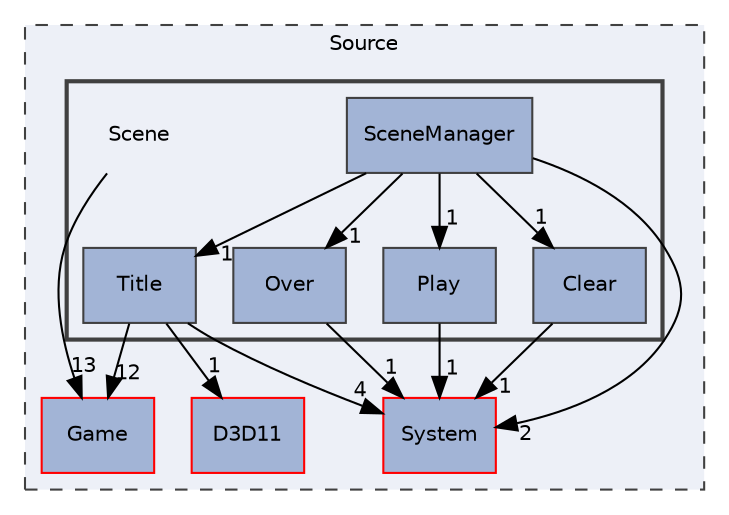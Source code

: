 digraph "C:/Users/shiih/Desktop/kiyosumi/DX11Template/Source/Scene"
{
 // LATEX_PDF_SIZE
  edge [fontname="Helvetica",fontsize="10",labelfontname="Helvetica",labelfontsize="10"];
  node [fontname="Helvetica",fontsize="10",shape=record];
  compound=true
  subgraph clusterdir_74389ed8173ad57b461b9d623a1f3867 {
    graph [ bgcolor="#edf0f7", pencolor="grey25", style="filled,dashed,", label="Source", fontname="Helvetica", fontsize="10", URL="dir_74389ed8173ad57b461b9d623a1f3867.html"]
  dir_3777292849a1481e53303ca2af78ff89 [shape=box, label="Game", style="filled,", fillcolor="#a2b4d6", color="red", URL="dir_3777292849a1481e53303ca2af78ff89.html"];
  dir_86602465ad759445696399282595f21f [shape=box, label="System", style="filled,", fillcolor="#a2b4d6", color="red", URL="dir_86602465ad759445696399282595f21f.html"];
  dir_d6f806a0f8acb4e9216b2e39be4b704c [shape=box, label="D3D11", style="filled,", fillcolor="#a2b4d6", color="red", URL="dir_d6f806a0f8acb4e9216b2e39be4b704c.html"];
  subgraph clusterdir_4320b44877c4234843610716d05fd211 {
    graph [ bgcolor="#edf0f7", pencolor="grey25", style="filled,bold,", label="", fontname="Helvetica", fontsize="10", URL="dir_4320b44877c4234843610716d05fd211.html"]
    dir_4320b44877c4234843610716d05fd211 [shape=plaintext, label="Scene"];
  dir_cbea8106bb42f525472b0d44aaab14bc [shape=box, label="Clear", style="filled,", fillcolor="#a2b4d6", color="grey25", URL="dir_cbea8106bb42f525472b0d44aaab14bc.html"];
  dir_8cb9bd02ef588fd11bc7753120c9fc79 [shape=box, label="Over", style="filled,", fillcolor="#a2b4d6", color="grey25", URL="dir_8cb9bd02ef588fd11bc7753120c9fc79.html"];
  dir_850515f9322c821d75400c7aba7958d6 [shape=box, label="Play", style="filled,", fillcolor="#a2b4d6", color="grey25", URL="dir_850515f9322c821d75400c7aba7958d6.html"];
  dir_f680be09b35063da04b1ed888a601637 [shape=box, label="SceneManager", style="filled,", fillcolor="#a2b4d6", color="grey25", URL="dir_f680be09b35063da04b1ed888a601637.html"];
  dir_7808ccc7e3aa6994498688bb9312169d [shape=box, label="Title", style="filled,", fillcolor="#a2b4d6", color="grey25", URL="dir_7808ccc7e3aa6994498688bb9312169d.html"];
  }
  }
  dir_4320b44877c4234843610716d05fd211->dir_3777292849a1481e53303ca2af78ff89 [headlabel="13", labeldistance=1.5 headhref="dir_000019_000007.html"];
  dir_cbea8106bb42f525472b0d44aaab14bc->dir_86602465ad759445696399282595f21f [headlabel="1", labeldistance=1.5 headhref="dir_000001_000025.html"];
  dir_8cb9bd02ef588fd11bc7753120c9fc79->dir_86602465ad759445696399282595f21f [headlabel="1", labeldistance=1.5 headhref="dir_000014_000025.html"];
  dir_850515f9322c821d75400c7aba7958d6->dir_86602465ad759445696399282595f21f [headlabel="1", labeldistance=1.5 headhref="dir_000015_000025.html"];
  dir_f680be09b35063da04b1ed888a601637->dir_7808ccc7e3aa6994498688bb9312169d [headlabel="1", labeldistance=1.5 headhref="dir_000020_000026.html"];
  dir_f680be09b35063da04b1ed888a601637->dir_850515f9322c821d75400c7aba7958d6 [headlabel="1", labeldistance=1.5 headhref="dir_000020_000015.html"];
  dir_f680be09b35063da04b1ed888a601637->dir_86602465ad759445696399282595f21f [headlabel="2", labeldistance=1.5 headhref="dir_000020_000025.html"];
  dir_f680be09b35063da04b1ed888a601637->dir_8cb9bd02ef588fd11bc7753120c9fc79 [headlabel="1", labeldistance=1.5 headhref="dir_000020_000014.html"];
  dir_f680be09b35063da04b1ed888a601637->dir_cbea8106bb42f525472b0d44aaab14bc [headlabel="1", labeldistance=1.5 headhref="dir_000020_000001.html"];
  dir_7808ccc7e3aa6994498688bb9312169d->dir_3777292849a1481e53303ca2af78ff89 [headlabel="12", labeldistance=1.5 headhref="dir_000026_000007.html"];
  dir_7808ccc7e3aa6994498688bb9312169d->dir_86602465ad759445696399282595f21f [headlabel="4", labeldistance=1.5 headhref="dir_000026_000025.html"];
  dir_7808ccc7e3aa6994498688bb9312169d->dir_d6f806a0f8acb4e9216b2e39be4b704c [headlabel="1", labeldistance=1.5 headhref="dir_000026_000003.html"];
}
